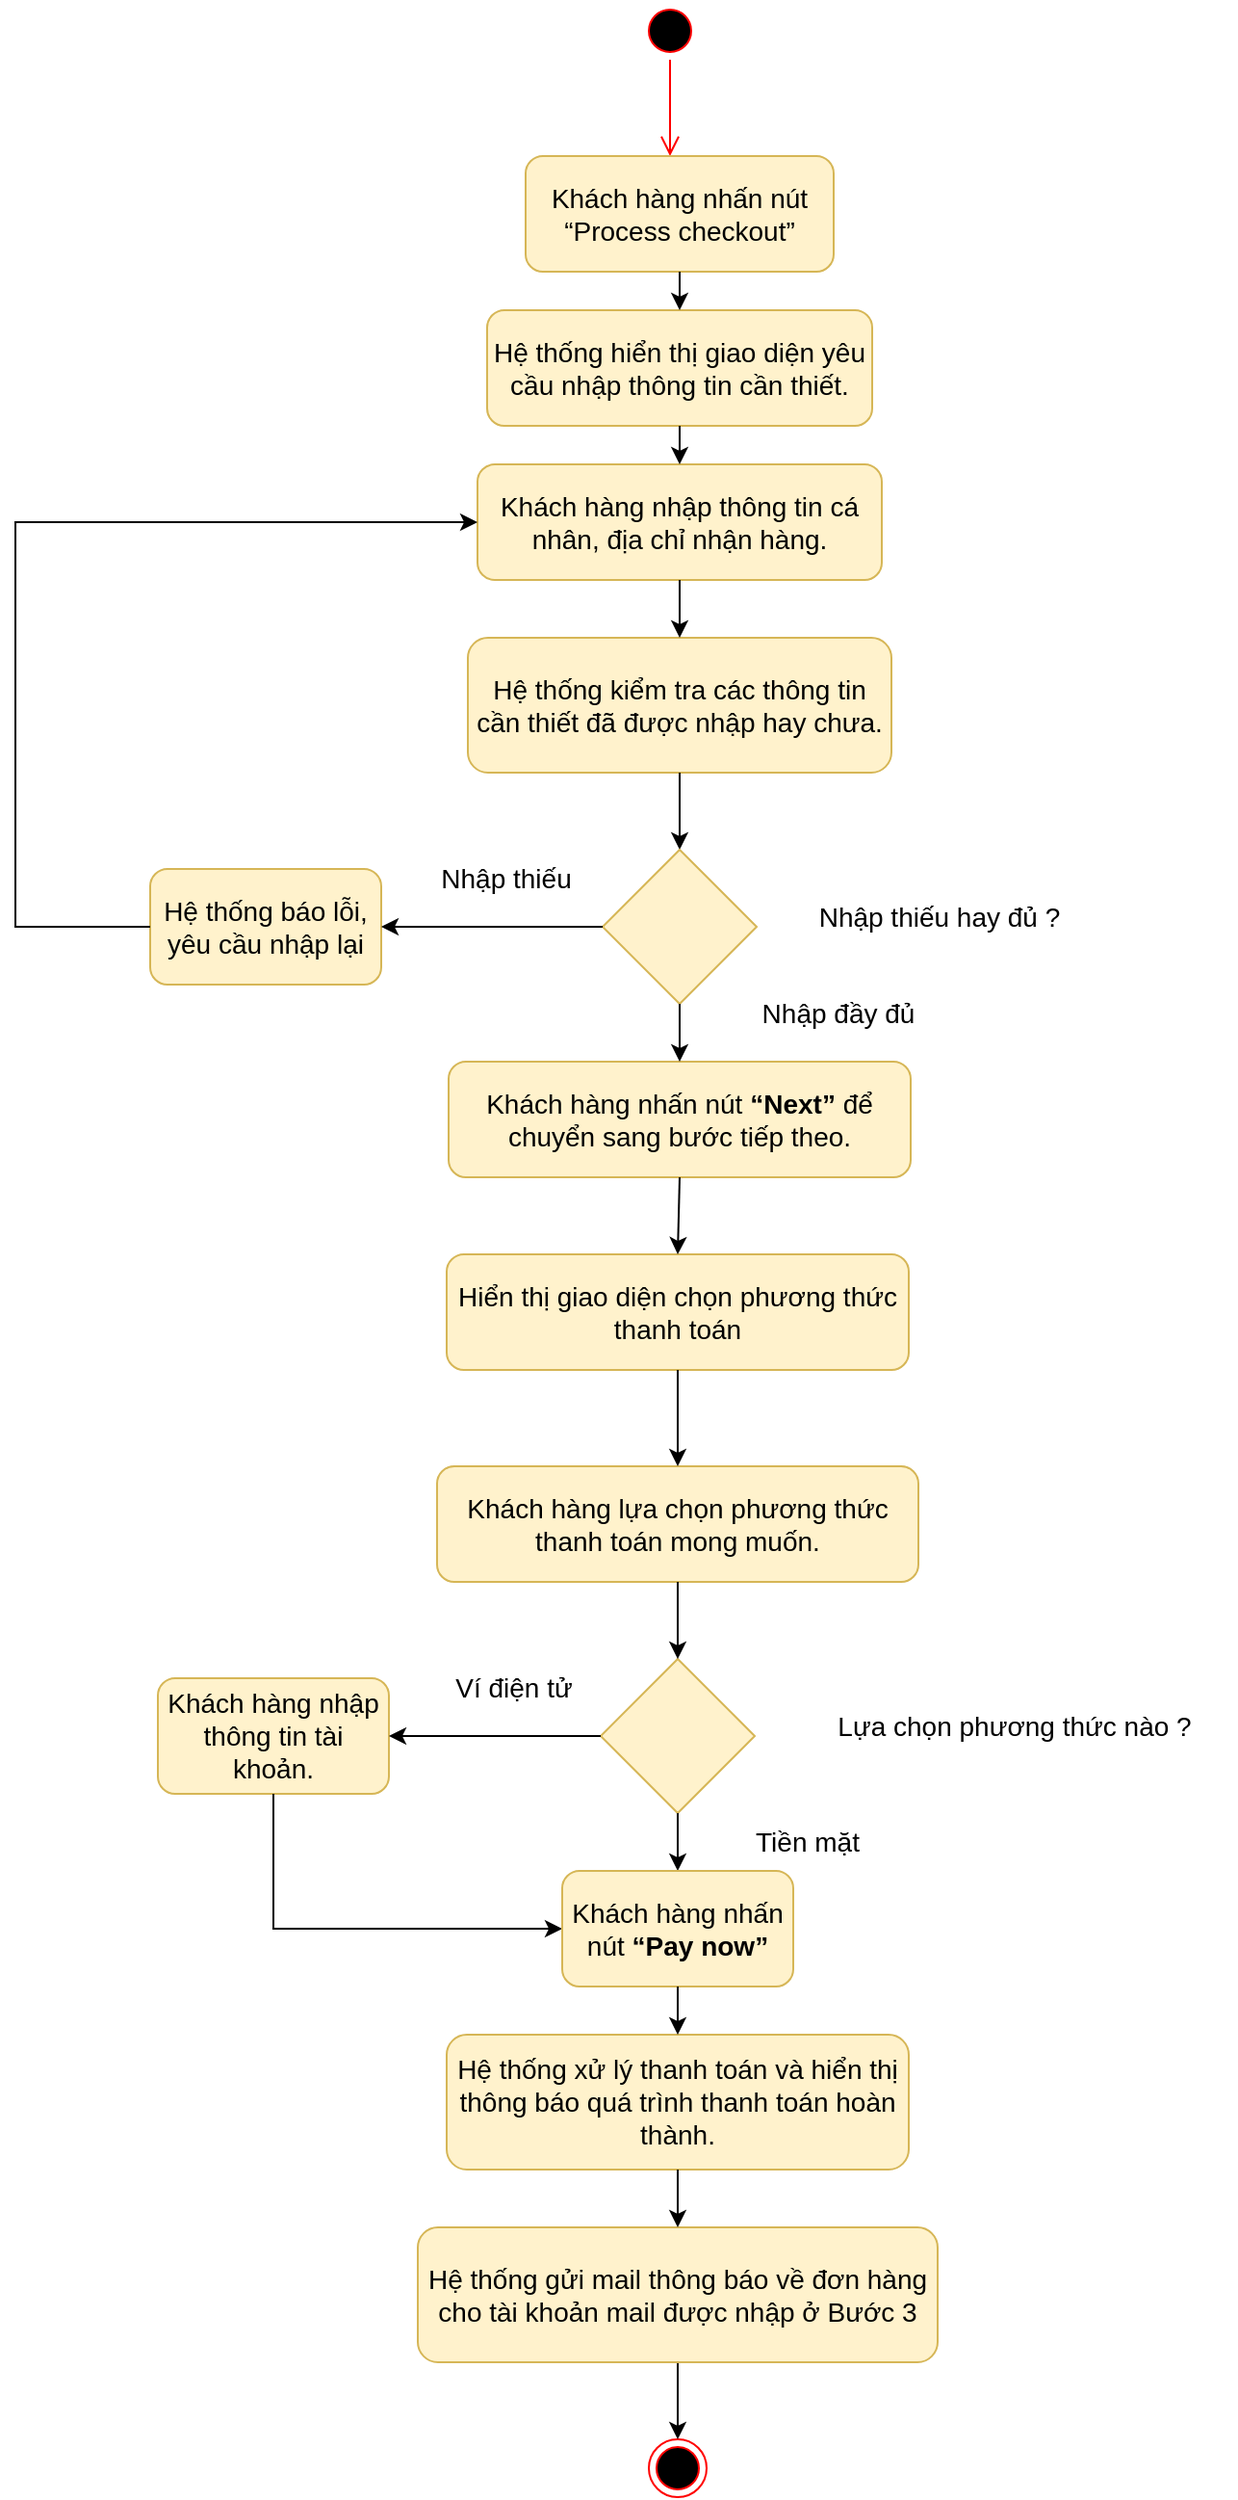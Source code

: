 <mxfile version="20.5.3" type="device"><diagram id="NhiM2GhFGDRZ1sHwRhLq" name="Page-1"><mxGraphModel dx="1635" dy="913" grid="1" gridSize="10" guides="1" tooltips="1" connect="1" arrows="1" fold="1" page="1" pageScale="1" pageWidth="850" pageHeight="1100" math="0" shadow="0"><root><mxCell id="0"/><mxCell id="1" parent="0"/><mxCell id="XzoxPtoYPZszgcA9WpUo-1" value="" style="ellipse;html=1;shape=startState;fillColor=#000000;strokeColor=#ff0000;fontSize=14;" parent="1" vertex="1"><mxGeometry x="425" y="60" width="30" height="30" as="geometry"/></mxCell><mxCell id="XzoxPtoYPZszgcA9WpUo-2" value="" style="edgeStyle=orthogonalEdgeStyle;html=1;verticalAlign=bottom;endArrow=open;endSize=8;strokeColor=#ff0000;rounded=0;fontSize=14;" parent="1" edge="1"><mxGeometry relative="1" as="geometry"><mxPoint x="440" y="140" as="targetPoint"/><Array as="points"><mxPoint x="440" y="100"/><mxPoint x="440" y="100"/></Array><mxPoint x="440" y="90" as="sourcePoint"/></mxGeometry></mxCell><mxCell id="XzoxPtoYPZszgcA9WpUo-3" value="&lt;span id=&quot;docs-internal-guid-6426c359-7fff-bfc6-8adb-8843751f7772&quot; style=&quot;font-size: 14px;&quot;&gt;&lt;span style=&quot;font-size: 14px; font-family: Calibri, sans-serif; background-color: transparent; font-variant-numeric: normal; font-variant-east-asian: normal; vertical-align: baseline;&quot;&gt;Khách hàng nhấn nút “Process checkout”&lt;/span&gt;&lt;/span&gt;" style="rounded=1;whiteSpace=wrap;html=1;fillColor=#fff2cc;strokeColor=#d6b656;fontSize=14;" parent="1" vertex="1"><mxGeometry x="365" y="140" width="160" height="60" as="geometry"/></mxCell><mxCell id="XzoxPtoYPZszgcA9WpUo-4" value="&lt;span id=&quot;docs-internal-guid-fab1194a-7fff-df3a-b978-4602a6cfd004&quot; style=&quot;font-size: 14px;&quot;&gt;&lt;p style=&quot;line-height: 1.2; margin-top: 0pt; margin-bottom: 0pt; font-size: 14px;&quot; dir=&quot;ltr&quot;&gt;&lt;span style=&quot;font-size: 14px; font-family: Calibri, sans-serif; background-color: transparent; font-variant-numeric: normal; font-variant-east-asian: normal; vertical-align: baseline;&quot;&gt;Hệ thống hiển thị giao diện yêu cầu nhập thông tin cần thiết.&lt;/span&gt;&lt;/p&gt;&lt;/span&gt;" style="rounded=1;whiteSpace=wrap;html=1;fillColor=#fff2cc;strokeColor=#d6b656;fontSize=14;" parent="1" vertex="1"><mxGeometry x="345" y="220" width="200" height="60" as="geometry"/></mxCell><mxCell id="XzoxPtoYPZszgcA9WpUo-5" value="&lt;span id=&quot;docs-internal-guid-871623ae-7fff-2fb4-dfc2-6b4a987211e6&quot; style=&quot;font-size: 14px;&quot;&gt;&lt;span style=&quot;font-size: 14px; font-family: Calibri, sans-serif; background-color: transparent; font-variant-numeric: normal; font-variant-east-asian: normal; vertical-align: baseline;&quot;&gt;Khách hàng nhập thông tin cá nhân, địa chỉ nhận hàng.&lt;/span&gt;&lt;/span&gt;" style="rounded=1;whiteSpace=wrap;html=1;fillColor=#fff2cc;strokeColor=#d6b656;fontSize=14;" parent="1" vertex="1"><mxGeometry x="340" y="300" width="210" height="60" as="geometry"/></mxCell><mxCell id="XzoxPtoYPZszgcA9WpUo-6" value="&lt;span id=&quot;docs-internal-guid-22d733be-7fff-6672-d579-1a604ca25fbf&quot; style=&quot;font-size: 14px;&quot;&gt;&lt;span style=&quot;font-size: 14px; font-family: Calibri, sans-serif; background-color: transparent; font-variant-numeric: normal; font-variant-east-asian: normal; vertical-align: baseline;&quot;&gt;Hệ thống kiểm tra các thông tin cần thiết đã được nhập hay chưa.&lt;/span&gt;&lt;/span&gt;" style="rounded=1;whiteSpace=wrap;html=1;fillColor=#fff2cc;strokeColor=#d6b656;fontSize=14;" parent="1" vertex="1"><mxGeometry x="335" y="390" width="220" height="70" as="geometry"/></mxCell><mxCell id="XzoxPtoYPZszgcA9WpUo-8" value="" style="ellipse;html=1;shape=endState;fillColor=#000000;strokeColor=#ff0000;fontSize=14;" parent="1" vertex="1"><mxGeometry x="429" y="1325" width="30" height="30" as="geometry"/></mxCell><mxCell id="XzoxPtoYPZszgcA9WpUo-9" value="" style="endArrow=classic;html=1;rounded=0;fontSize=14;" parent="1" source="XzoxPtoYPZszgcA9WpUo-3" target="XzoxPtoYPZszgcA9WpUo-4" edge="1"><mxGeometry width="50" height="50" relative="1" as="geometry"><mxPoint x="415" y="210" as="sourcePoint"/><mxPoint x="415" y="250" as="targetPoint"/></mxGeometry></mxCell><mxCell id="XzoxPtoYPZszgcA9WpUo-10" value="" style="endArrow=classic;html=1;rounded=0;fontSize=14;" parent="1" source="XzoxPtoYPZszgcA9WpUo-4" target="XzoxPtoYPZszgcA9WpUo-5" edge="1"><mxGeometry width="50" height="50" relative="1" as="geometry"><mxPoint x="450" y="270" as="sourcePoint"/><mxPoint x="450" y="270" as="targetPoint"/></mxGeometry></mxCell><mxCell id="XzoxPtoYPZszgcA9WpUo-11" value="" style="endArrow=classic;html=1;rounded=0;fontSize=14;" parent="1" source="XzoxPtoYPZszgcA9WpUo-5" target="XzoxPtoYPZszgcA9WpUo-6" edge="1"><mxGeometry width="50" height="50" relative="1" as="geometry"><mxPoint x="460" y="220" as="sourcePoint"/><mxPoint x="460" y="280" as="targetPoint"/></mxGeometry></mxCell><mxCell id="XzoxPtoYPZszgcA9WpUo-12" value="" style="endArrow=classic;html=1;rounded=0;fontSize=14;" parent="1" source="XzoxPtoYPZszgcA9WpUo-6" target="XzoxPtoYPZszgcA9WpUo-14" edge="1"><mxGeometry width="50" height="50" relative="1" as="geometry"><mxPoint x="450" y="540" as="sourcePoint"/><mxPoint x="440" y="540" as="targetPoint"/></mxGeometry></mxCell><mxCell id="XzoxPtoYPZszgcA9WpUo-13" value="" style="endArrow=classic;html=1;rounded=0;fontSize=14;" parent="1" source="XzoxPtoYPZszgcA9WpUo-39" target="XzoxPtoYPZszgcA9WpUo-8" edge="1"><mxGeometry width="50" height="50" relative="1" as="geometry"><mxPoint x="444" y="1310" as="sourcePoint"/><mxPoint x="484" y="1010" as="targetPoint"/></mxGeometry></mxCell><mxCell id="XzoxPtoYPZszgcA9WpUo-14" value="" style="rhombus;whiteSpace=wrap;html=1;fillColor=#fff2cc;strokeColor=#d6b656;fontSize=14;" parent="1" vertex="1"><mxGeometry x="405" y="500" width="80" height="80" as="geometry"/></mxCell><mxCell id="XzoxPtoYPZszgcA9WpUo-16" value="&lt;b id=&quot;docs-internal-guid-72abad9e-7fff-fb6b-2080-149dc90540bc&quot; style=&quot;font-weight: normal; font-size: 14px;&quot;&gt;&lt;span style=&quot;font-size: 14px; font-family: Calibri, sans-serif; color: rgb(0, 0, 0); background-color: transparent; font-weight: 400; font-style: normal; font-variant: normal; text-decoration: none; vertical-align: baseline;&quot;&gt;Khách hàng nhấn nút &lt;/span&gt;&lt;span style=&quot;font-size: 14px; font-family: Calibri, sans-serif; color: rgb(0, 0, 0); background-color: transparent; font-weight: 700; font-style: normal; font-variant: normal; text-decoration: none; vertical-align: baseline;&quot;&gt;“Next”&lt;/span&gt;&lt;span style=&quot;font-size: 14px; font-family: Calibri, sans-serif; color: rgb(0, 0, 0); background-color: transparent; font-weight: 400; font-style: normal; font-variant: normal; text-decoration: none; vertical-align: baseline;&quot;&gt; để chuyển sang bước tiếp theo.&lt;/span&gt;&lt;/b&gt;" style="rounded=1;whiteSpace=wrap;html=1;fillColor=#fff2cc;strokeColor=#d6b656;fontSize=14;" parent="1" vertex="1"><mxGeometry x="325" y="610" width="240" height="60" as="geometry"/></mxCell><mxCell id="XzoxPtoYPZszgcA9WpUo-17" value="Hệ thống báo lỗi, yêu cầu nhập lại" style="rounded=1;whiteSpace=wrap;html=1;fillColor=#fff2cc;strokeColor=#d6b656;fontSize=14;" parent="1" vertex="1"><mxGeometry x="170" y="510" width="120" height="60" as="geometry"/></mxCell><mxCell id="XzoxPtoYPZszgcA9WpUo-18" value="" style="endArrow=classic;html=1;rounded=0;fontSize=14;" parent="1" source="XzoxPtoYPZszgcA9WpUo-14" target="XzoxPtoYPZszgcA9WpUo-17" edge="1"><mxGeometry width="50" height="50" relative="1" as="geometry"><mxPoint x="200" y="690" as="sourcePoint"/><mxPoint x="250" y="640" as="targetPoint"/></mxGeometry></mxCell><mxCell id="XzoxPtoYPZszgcA9WpUo-19" value="" style="endArrow=classic;html=1;rounded=0;fontSize=14;" parent="1" source="XzoxPtoYPZszgcA9WpUo-14" target="XzoxPtoYPZszgcA9WpUo-16" edge="1"><mxGeometry width="50" height="50" relative="1" as="geometry"><mxPoint x="180" y="750" as="sourcePoint"/><mxPoint x="230" y="700" as="targetPoint"/></mxGeometry></mxCell><mxCell id="XzoxPtoYPZszgcA9WpUo-20" value="Nhập thiếu" style="text;html=1;strokeColor=none;fillColor=none;align=center;verticalAlign=middle;whiteSpace=wrap;rounded=0;fontSize=14;" parent="1" vertex="1"><mxGeometry x="310" y="500" width="90" height="30" as="geometry"/></mxCell><mxCell id="XzoxPtoYPZszgcA9WpUo-21" value="Nhập đầy đủ" style="text;html=1;strokeColor=none;fillColor=none;align=center;verticalAlign=middle;whiteSpace=wrap;rounded=0;fontSize=14;" parent="1" vertex="1"><mxGeometry x="465" y="570" width="125" height="30" as="geometry"/></mxCell><mxCell id="XzoxPtoYPZszgcA9WpUo-22" value="&lt;b id=&quot;docs-internal-guid-c19226b5-7fff-469b-47c0-8e0e2cc8bd00&quot; style=&quot;font-weight: normal; font-size: 14px;&quot;&gt;&lt;span style=&quot;font-size: 14px; font-family: Calibri, sans-serif; color: rgb(0, 0, 0); background-color: transparent; font-weight: 400; font-style: normal; font-variant: normal; text-decoration: none; vertical-align: baseline;&quot;&gt;Khách hàng lựa chọn phương thức thanh toán mong muốn.&lt;/span&gt;&lt;/b&gt;" style="rounded=1;whiteSpace=wrap;html=1;fillColor=#fff2cc;strokeColor=#d6b656;fontSize=14;" parent="1" vertex="1"><mxGeometry x="319" y="820" width="250" height="60" as="geometry"/></mxCell><mxCell id="XzoxPtoYPZszgcA9WpUo-24" value="" style="rhombus;whiteSpace=wrap;html=1;fillColor=#fff2cc;strokeColor=#d6b656;fontSize=14;" parent="1" vertex="1"><mxGeometry x="404" y="920" width="80" height="80" as="geometry"/></mxCell><mxCell id="XzoxPtoYPZszgcA9WpUo-25" value="" style="endArrow=classic;html=1;rounded=0;fontSize=14;" parent="1" source="XzoxPtoYPZszgcA9WpUo-22" target="XzoxPtoYPZszgcA9WpUo-24" edge="1"><mxGeometry width="50" height="50" relative="1" as="geometry"><mxPoint x="204" y="1060" as="sourcePoint"/><mxPoint x="254" y="1010" as="targetPoint"/></mxGeometry></mxCell><mxCell id="XzoxPtoYPZszgcA9WpUo-27" value="" style="endArrow=classic;html=1;rounded=0;fontSize=14;" parent="1" source="XzoxPtoYPZszgcA9WpUo-24" edge="1"><mxGeometry width="50" height="50" relative="1" as="geometry"><mxPoint x="214" y="1085" as="sourcePoint"/><mxPoint x="444" y="1030" as="targetPoint"/></mxGeometry></mxCell><mxCell id="XzoxPtoYPZszgcA9WpUo-28" value="Khách hàng nhập thông tin tài khoản." style="rounded=1;whiteSpace=wrap;html=1;fillColor=#fff2cc;strokeColor=#d6b656;fontSize=14;" parent="1" vertex="1"><mxGeometry x="174" y="930" width="120" height="60" as="geometry"/></mxCell><mxCell id="XzoxPtoYPZszgcA9WpUo-29" value="" style="endArrow=classic;html=1;rounded=0;fontSize=14;" parent="1" source="XzoxPtoYPZszgcA9WpUo-24" target="XzoxPtoYPZszgcA9WpUo-28" edge="1"><mxGeometry width="50" height="50" relative="1" as="geometry"><mxPoint x="244" y="965" as="sourcePoint"/><mxPoint x="294" y="915" as="targetPoint"/></mxGeometry></mxCell><mxCell id="XzoxPtoYPZszgcA9WpUo-31" value="Lựa chọn phương thức nào ?" style="text;html=1;strokeColor=none;fillColor=none;align=center;verticalAlign=middle;whiteSpace=wrap;rounded=0;fontSize=14;" parent="1" vertex="1"><mxGeometry x="504" y="940" width="230" height="30" as="geometry"/></mxCell><mxCell id="XzoxPtoYPZszgcA9WpUo-32" value="Nhập thiếu hay đủ ?" style="text;html=1;strokeColor=none;fillColor=none;align=center;verticalAlign=middle;whiteSpace=wrap;rounded=0;fontSize=14;" parent="1" vertex="1"><mxGeometry x="500" y="520" width="160" height="30" as="geometry"/></mxCell><mxCell id="XzoxPtoYPZszgcA9WpUo-33" value="Ví điện tử" style="text;html=1;strokeColor=none;fillColor=none;align=center;verticalAlign=middle;whiteSpace=wrap;rounded=0;fontSize=14;" parent="1" vertex="1"><mxGeometry x="319" y="920" width="80" height="30" as="geometry"/></mxCell><mxCell id="XzoxPtoYPZszgcA9WpUo-34" value="Tiền mặt" style="text;html=1;strokeColor=none;fillColor=none;align=center;verticalAlign=middle;whiteSpace=wrap;rounded=0;fontSize=14;" parent="1" vertex="1"><mxGeometry x="469" y="1000" width="85" height="30" as="geometry"/></mxCell><mxCell id="XzoxPtoYPZszgcA9WpUo-35" value="" style="endArrow=classic;html=1;rounded=0;exitX=0.5;exitY=1;exitDx=0;exitDy=0;entryX=0;entryY=0.5;entryDx=0;entryDy=0;fontSize=14;" parent="1" source="XzoxPtoYPZszgcA9WpUo-28" target="XzoxPtoYPZszgcA9WpUo-37" edge="1"><mxGeometry width="50" height="50" relative="1" as="geometry"><mxPoint x="124" y="1205" as="sourcePoint"/><mxPoint x="354" y="1060" as="targetPoint"/><Array as="points"><mxPoint x="234" y="1060"/></Array></mxGeometry></mxCell><mxCell id="XzoxPtoYPZszgcA9WpUo-37" value="&lt;b id=&quot;docs-internal-guid-d401c5eb-7fff-2e8e-36a8-60630d0131e3&quot; style=&quot;font-weight: normal; font-size: 14px;&quot;&gt;&lt;span style=&quot;font-size: 14px; font-family: Calibri, sans-serif; color: rgb(0, 0, 0); background-color: transparent; font-weight: 400; font-style: normal; font-variant: normal; text-decoration: none; vertical-align: baseline;&quot;&gt;Khách hàng nhấn nút&lt;/span&gt;&lt;span style=&quot;font-size: 14px; font-family: Calibri, sans-serif; color: rgb(0, 0, 0); background-color: transparent; font-weight: 700; font-style: normal; font-variant: normal; text-decoration: none; vertical-align: baseline;&quot;&gt; “Pay now” &lt;/span&gt;&lt;/b&gt;" style="rounded=1;whiteSpace=wrap;html=1;fillColor=#fff2cc;strokeColor=#d6b656;fontSize=14;" parent="1" vertex="1"><mxGeometry x="384" y="1030" width="120" height="60" as="geometry"/></mxCell><mxCell id="XzoxPtoYPZszgcA9WpUo-38" value="&lt;span id=&quot;docs-internal-guid-492f1023-7fff-9307-7f5c-150cea26f08f&quot; style=&quot;font-size: 14px;&quot;&gt;&lt;span style=&quot;font-size: 14px; font-family: Calibri, sans-serif; background-color: transparent; font-variant-numeric: normal; font-variant-east-asian: normal; vertical-align: baseline;&quot;&gt;Hệ thống xử lý thanh toán và hiển thị thông báo quá trình thanh toán hoàn thành.&lt;/span&gt;&lt;/span&gt;" style="rounded=1;whiteSpace=wrap;html=1;fillColor=#fff2cc;strokeColor=#d6b656;fontSize=14;" parent="1" vertex="1"><mxGeometry x="324" y="1115" width="240" height="70" as="geometry"/></mxCell><mxCell id="XzoxPtoYPZszgcA9WpUo-39" value="&lt;span style=&quot;background-color: transparent; font-family: Calibri, sans-serif; font-size: 14px;&quot;&gt;Hệ thống gửi mail thông báo về đơn hàng cho tài khoản mail được nhập ở Bước 3&lt;/span&gt;" style="rounded=1;whiteSpace=wrap;html=1;fillColor=#fff2cc;strokeColor=#d6b656;fontSize=14;" parent="1" vertex="1"><mxGeometry x="309" y="1215" width="270" height="70" as="geometry"/></mxCell><mxCell id="XzoxPtoYPZszgcA9WpUo-41" value="" style="endArrow=classic;html=1;rounded=0;fontSize=14;" parent="1" source="XzoxPtoYPZszgcA9WpUo-37" target="XzoxPtoYPZszgcA9WpUo-38" edge="1"><mxGeometry width="50" height="50" relative="1" as="geometry"><mxPoint x="194" y="1220" as="sourcePoint"/><mxPoint x="244" y="1170" as="targetPoint"/></mxGeometry></mxCell><mxCell id="XzoxPtoYPZszgcA9WpUo-42" value="" style="endArrow=classic;html=1;rounded=0;fontSize=14;" parent="1" source="XzoxPtoYPZszgcA9WpUo-38" target="XzoxPtoYPZszgcA9WpUo-39" edge="1"><mxGeometry width="50" height="50" relative="1" as="geometry"><mxPoint x="94" y="1370" as="sourcePoint"/><mxPoint x="144" y="1320" as="targetPoint"/></mxGeometry></mxCell><mxCell id="2WSl9sAo99UPybr1o2ub-1" value="" style="endArrow=classic;html=1;rounded=0;exitX=0;exitY=0.5;exitDx=0;exitDy=0;entryX=0;entryY=0.5;entryDx=0;entryDy=0;fontSize=14;" parent="1" source="XzoxPtoYPZszgcA9WpUo-17" target="XzoxPtoYPZszgcA9WpUo-5" edge="1"><mxGeometry width="50" height="50" relative="1" as="geometry"><mxPoint x="150" y="400" as="sourcePoint"/><mxPoint x="200" y="350" as="targetPoint"/><Array as="points"><mxPoint x="100" y="540"/><mxPoint x="100" y="330"/></Array></mxGeometry></mxCell><mxCell id="7EDNUZdu6hbo0Zy2u4Rx-1" value="&lt;span id=&quot;docs-internal-guid-96e4d4e3-7fff-9f02-7fe5-b8bdfde339f8&quot; style=&quot;font-size: 14px;&quot;&gt;&lt;p style=&quot;line-height: 1.2; margin-top: 0pt; margin-bottom: 0pt; font-size: 14px;&quot; dir=&quot;ltr&quot;&gt;&lt;span style=&quot;font-size: 14px; font-family: Calibri, sans-serif; background-color: transparent; font-variant-numeric: normal; font-variant-east-asian: normal; vertical-align: baseline;&quot;&gt;Hiển thị giao diện chọn phương thức thanh toán&lt;/span&gt;&lt;/p&gt;&lt;/span&gt;" style="rounded=1;whiteSpace=wrap;html=1;fontSize=14;fillColor=#fff2cc;strokeColor=#d6b656;" vertex="1" parent="1"><mxGeometry x="324" y="710" width="240" height="60" as="geometry"/></mxCell><mxCell id="7EDNUZdu6hbo0Zy2u4Rx-2" value="" style="endArrow=classic;html=1;rounded=0;fontSize=14;exitX=0.5;exitY=1;exitDx=0;exitDy=0;entryX=0.5;entryY=0;entryDx=0;entryDy=0;" edge="1" parent="1" source="XzoxPtoYPZszgcA9WpUo-16" target="7EDNUZdu6hbo0Zy2u4Rx-1"><mxGeometry width="50" height="50" relative="1" as="geometry"><mxPoint x="150" y="770" as="sourcePoint"/><mxPoint x="200" y="720" as="targetPoint"/></mxGeometry></mxCell><mxCell id="7EDNUZdu6hbo0Zy2u4Rx-3" value="" style="endArrow=classic;html=1;rounded=0;fontSize=14;exitX=0.5;exitY=1;exitDx=0;exitDy=0;entryX=0.5;entryY=0;entryDx=0;entryDy=0;" edge="1" parent="1" source="7EDNUZdu6hbo0Zy2u4Rx-1" target="XzoxPtoYPZszgcA9WpUo-22"><mxGeometry width="50" height="50" relative="1" as="geometry"><mxPoint x="224" y="870" as="sourcePoint"/><mxPoint x="274" y="820" as="targetPoint"/></mxGeometry></mxCell></root></mxGraphModel></diagram></mxfile>